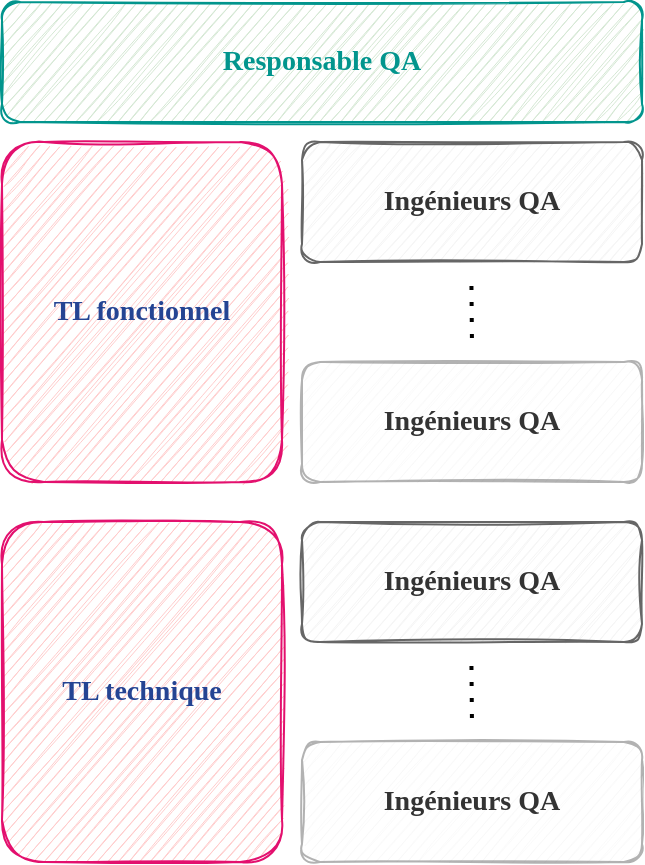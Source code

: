 <mxfile version="15.3.1" type="device"><diagram id="rfDIzRpRxuX88pfd-83o" name="Page-1"><mxGraphModel dx="593" dy="298" grid="1" gridSize="10" guides="1" tooltips="1" connect="1" arrows="1" fold="1" page="1" pageScale="1" pageWidth="827" pageHeight="1169" math="0" shadow="0"><root><mxCell id="0"/><mxCell id="1" parent="0"/><mxCell id="VmIyXG3yJ9ZJNozY13JR-5" value="&lt;font style=&quot;font-size: 14px&quot;&gt;Ingénieurs QA&lt;/font&gt;" style="rounded=1;whiteSpace=wrap;html=1;fontFamily=Comic Sans MS;verticalAlign=middle;fontSize=14;fillColor=#f5f5f5;strokeColor=#666666;fontColor=#333333;sketch=1;fontStyle=1;perimeterSpacing=0;shadow=0;glass=0;" parent="1" vertex="1"><mxGeometry x="360" y="330" width="170" height="60" as="geometry"/></mxCell><mxCell id="VmIyXG3yJ9ZJNozY13JR-8" value="&lt;font style=&quot;font-size: 14px&quot;&gt;Ingénieurs QA&lt;/font&gt;" style="rounded=1;whiteSpace=wrap;html=1;fontFamily=Comic Sans MS;verticalAlign=middle;fontSize=14;fillColor=#f5f5f5;strokeColor=#666666;fontColor=#333333;sketch=1;opacity=50;fontStyle=1" parent="1" vertex="1"><mxGeometry x="360" y="440" width="170" height="60" as="geometry"/></mxCell><mxCell id="VmIyXG3yJ9ZJNozY13JR-12" value="" style="endArrow=none;dashed=1;html=1;dashPattern=1 3;strokeWidth=2;fontFamily=Comic Sans MS;fontSize=14;fontColor=#FF6666;sourcePerimeterSpacing=22;targetPerimeterSpacing=17;" parent="1" edge="1"><mxGeometry width="50" height="50" relative="1" as="geometry"><mxPoint x="444.96" y="428" as="sourcePoint"/><mxPoint x="444.71" y="400" as="targetPoint"/></mxGeometry></mxCell><mxCell id="VmIyXG3yJ9ZJNozY13JR-15" value="&lt;font&gt;Responsable QA&lt;/font&gt;" style="rounded=1;whiteSpace=wrap;html=1;fontFamily=Comic Sans MS;verticalAlign=middle;fontSize=14;fillColor=#d5e8d4;strokeColor=#02958D;sketch=1;fontStyle=1;perimeterSpacing=0;shadow=0;glass=0;fontColor=#02958D;" parent="1" vertex="1"><mxGeometry x="210" y="260" width="320" height="60" as="geometry"/></mxCell><mxCell id="C2UX-QdcQjgCmdRm2qZB-5" value="&lt;font style=&quot;font-size: 14px&quot;&gt;Ingénieurs QA&lt;/font&gt;" style="rounded=1;whiteSpace=wrap;html=1;fontFamily=Comic Sans MS;verticalAlign=middle;fontSize=14;fillColor=#f5f5f5;strokeColor=#666666;fontColor=#333333;sketch=1;fontStyle=1;perimeterSpacing=0;shadow=0;glass=0;" vertex="1" parent="1"><mxGeometry x="360" y="520" width="170" height="60" as="geometry"/></mxCell><mxCell id="C2UX-QdcQjgCmdRm2qZB-6" value="&lt;font style=&quot;font-size: 14px&quot;&gt;Ingénieurs QA&lt;/font&gt;" style="rounded=1;whiteSpace=wrap;html=1;fontFamily=Comic Sans MS;verticalAlign=middle;fontSize=14;fillColor=#f5f5f5;strokeColor=#666666;fontColor=#333333;sketch=1;opacity=50;fontStyle=1" vertex="1" parent="1"><mxGeometry x="360" y="630" width="170" height="60" as="geometry"/></mxCell><mxCell id="C2UX-QdcQjgCmdRm2qZB-7" value="" style="endArrow=none;dashed=1;html=1;dashPattern=1 3;strokeWidth=2;fontFamily=Comic Sans MS;fontSize=14;fontColor=#FF6666;sourcePerimeterSpacing=22;targetPerimeterSpacing=17;" edge="1" parent="1"><mxGeometry width="50" height="50" relative="1" as="geometry"><mxPoint x="444.96" y="618" as="sourcePoint"/><mxPoint x="444.71" y="590" as="targetPoint"/></mxGeometry></mxCell><mxCell id="C2UX-QdcQjgCmdRm2qZB-8" value="&lt;span style=&quot;color: rgb(37 , 68 , 147)&quot;&gt;TL fonctionnel&lt;/span&gt;" style="rounded=1;whiteSpace=wrap;html=1;fontFamily=Comic Sans MS;verticalAlign=middle;fontSize=14;fillColor=#FFCCCC;strokeColor=#E3106E;fontColor=#E3106E;sketch=1;fontStyle=1;glass=0;fillStyle=hachure;" vertex="1" parent="1"><mxGeometry x="210" y="330" width="140" height="170" as="geometry"/></mxCell><mxCell id="C2UX-QdcQjgCmdRm2qZB-9" value="&lt;span style=&quot;color: rgb(37 , 68 , 147)&quot;&gt;TL technique&lt;/span&gt;" style="rounded=1;whiteSpace=wrap;html=1;fontFamily=Comic Sans MS;verticalAlign=middle;fontSize=14;fillColor=#FFCCCC;strokeColor=#E3106E;fontColor=#E3106E;sketch=1;fontStyle=1;glass=0;fillStyle=hachure;" vertex="1" parent="1"><mxGeometry x="210" y="520" width="140" height="170" as="geometry"/></mxCell></root></mxGraphModel></diagram></mxfile>